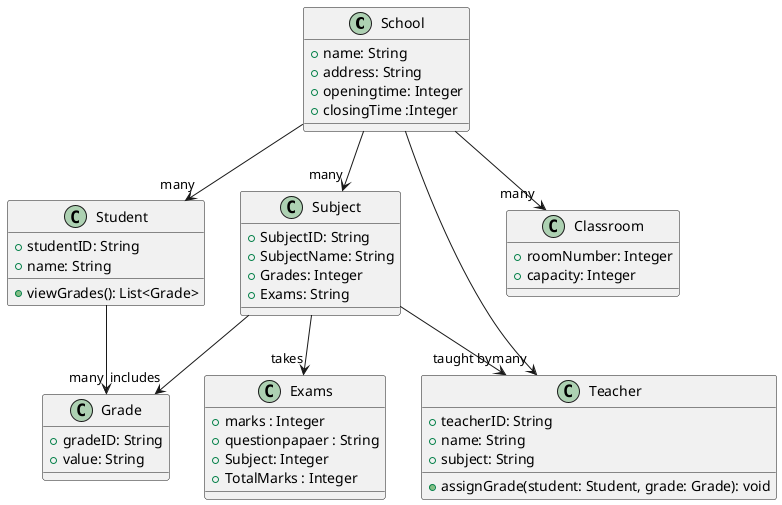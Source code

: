 @startuml ClassDiagram
class School {
    +name: String
    +address: String
    +openingtime: Integer
    +closingTime :Integer
}

class Student {
    +studentID: String
    +name: String
    +viewGrades(): List<Grade>
}

class Teacher {
    +teacherID: String
    +name: String
    +subject: String
    +assignGrade(student: Student, grade: Grade): void
}

class Exams {
    +marks : Integer
    +questionpapaer : String
    +Subject: Integer
    +TotalMarks : Integer

}

class Subject {
    +SubjectID: String
    +SubjectName: String
    +Grades: Integer
    +Exams: String

}

class Grade {
    +gradeID: String
    +value: String
    
}

class Classroom {
    +roomNumber: Integer
    +capacity: Integer
}


School --> "many" Student
School --> "many" Teacher 
School --> "many" Subject 
School --> "many" Classroom 


Subject --> "taught by" Teacher 
Subject --> "includes" Grade 

Subject --> "takes" Exams

Student --> "many" Grade

@enduml